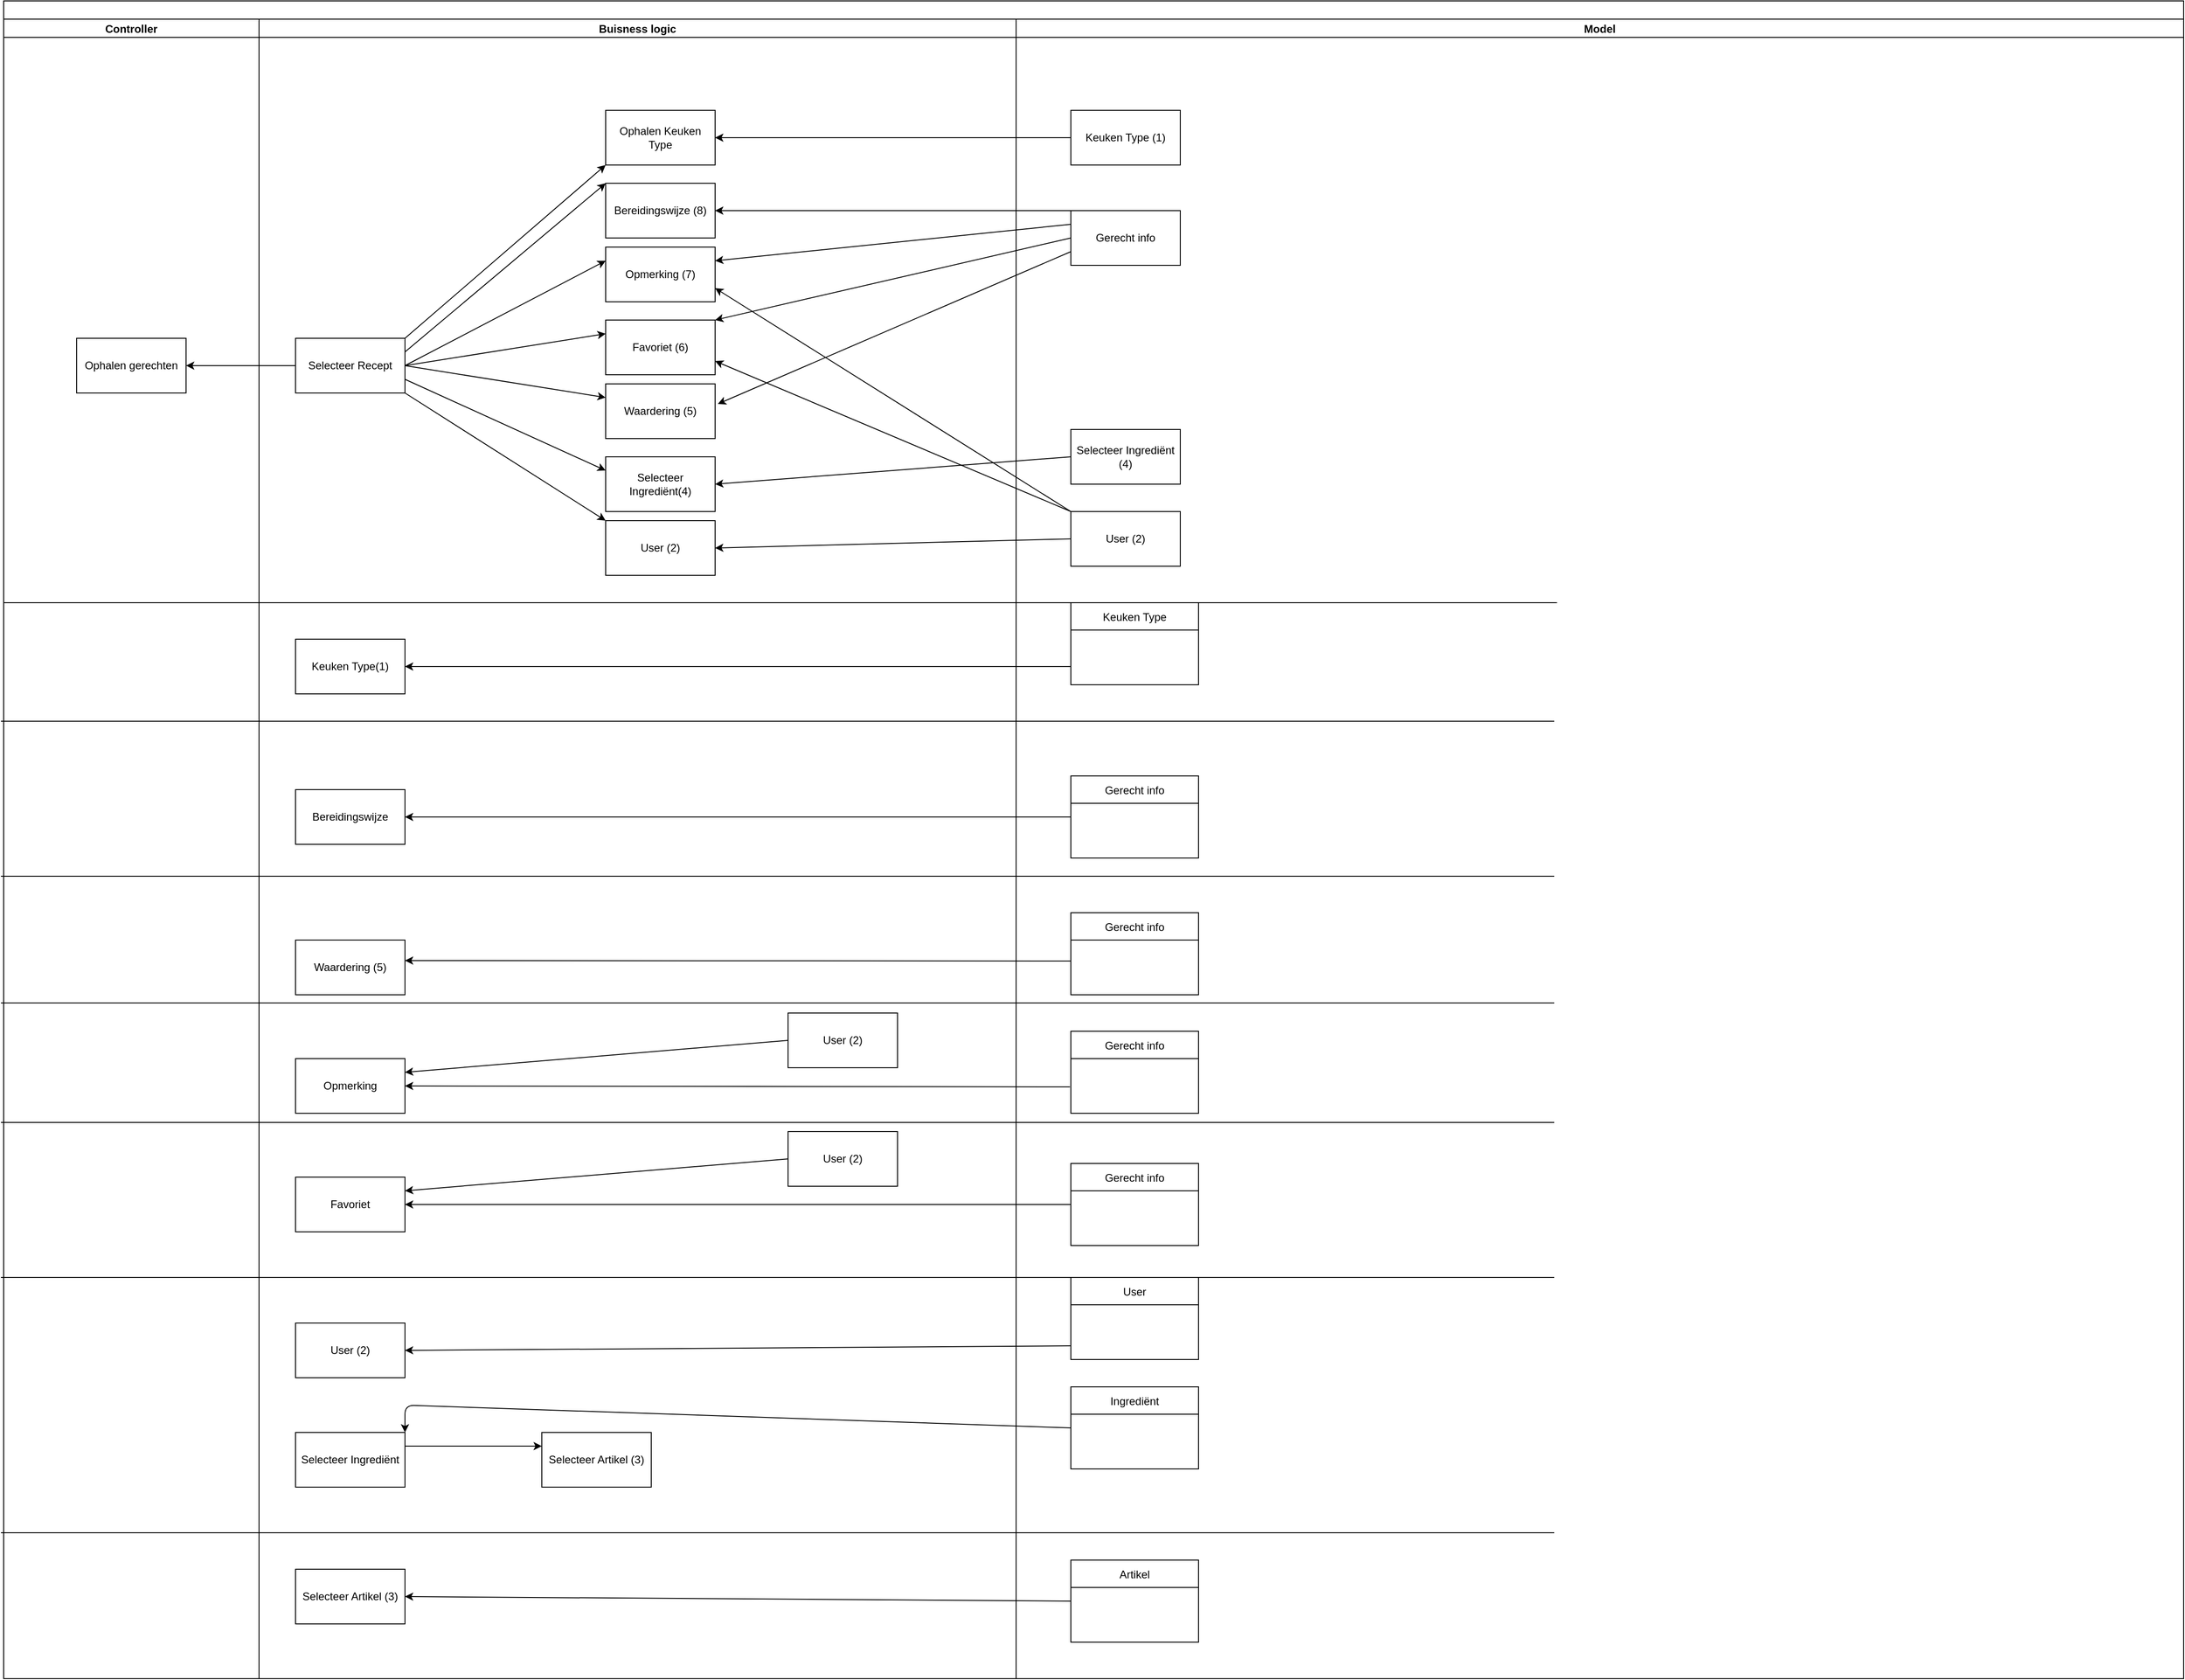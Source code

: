 <mxfile>
    <diagram id="IUrk18N76RbHtTRFdj_x" name="Page-1">
        <mxGraphModel dx="1943" dy="790" grid="1" gridSize="10" guides="1" tooltips="1" connect="1" arrows="1" fold="1" page="1" pageScale="1" pageWidth="850" pageHeight="1100" math="0" shadow="0">
            <root>
                <mxCell id="0"/>
                <mxCell id="1" parent="0"/>
                <mxCell id="2" value="" style="swimlane;childLayout=stackLayout;resizeParent=1;resizeParentMax=0;startSize=20;" vertex="1" parent="1">
                    <mxGeometry width="2390" height="1840" as="geometry"/>
                </mxCell>
                <mxCell id="3" value="Controller" style="swimlane;startSize=20;" vertex="1" parent="2">
                    <mxGeometry y="20" width="280" height="1820" as="geometry"/>
                </mxCell>
                <mxCell id="6" value="Ophalen gerechten" style="rounded=0;whiteSpace=wrap;html=1;" vertex="1" parent="3">
                    <mxGeometry x="80" y="350" width="120" height="60" as="geometry"/>
                </mxCell>
                <mxCell id="4" value="Buisness logic" style="swimlane;startSize=20;" vertex="1" parent="2">
                    <mxGeometry x="280" y="20" width="830" height="1820" as="geometry"/>
                </mxCell>
                <mxCell id="9" value="Ophalen Keuken Type" style="rounded=0;whiteSpace=wrap;html=1;" vertex="1" parent="4">
                    <mxGeometry x="380" y="100" width="120" height="60" as="geometry"/>
                </mxCell>
                <mxCell id="7" value="Selecteer Recept" style="rounded=0;whiteSpace=wrap;html=1;" vertex="1" parent="4">
                    <mxGeometry x="40" y="350" width="120" height="60" as="geometry"/>
                </mxCell>
                <mxCell id="12" value="" style="endArrow=classic;html=1;exitX=1;exitY=0;exitDx=0;exitDy=0;entryX=0;entryY=1;entryDx=0;entryDy=0;" edge="1" parent="4" source="7" target="9">
                    <mxGeometry width="50" height="50" relative="1" as="geometry">
                        <mxPoint x="230" y="300" as="sourcePoint"/>
                        <mxPoint x="280" y="250" as="targetPoint"/>
                    </mxGeometry>
                </mxCell>
                <mxCell id="13" value="" style="endArrow=classic;html=1;exitX=1;exitY=0.5;exitDx=0;exitDy=0;" edge="1" parent="4" source="9">
                    <mxGeometry width="50" height="50" relative="1" as="geometry">
                        <mxPoint x="230" y="300" as="sourcePoint"/>
                        <mxPoint x="500" y="130" as="targetPoint"/>
                        <Array as="points">
                            <mxPoint x="900" y="130"/>
                        </Array>
                    </mxGeometry>
                </mxCell>
                <mxCell id="15" value="Keuken Type(1)" style="rounded=0;whiteSpace=wrap;html=1;" vertex="1" parent="4">
                    <mxGeometry x="40" y="680" width="120" height="60" as="geometry"/>
                </mxCell>
                <mxCell id="24" value="Bereidingswijze" style="rounded=0;whiteSpace=wrap;html=1;" vertex="1" parent="4">
                    <mxGeometry x="40" y="845" width="120" height="60" as="geometry"/>
                </mxCell>
                <mxCell id="35" value="Waardering (5)" style="rounded=0;whiteSpace=wrap;html=1;" vertex="1" parent="4">
                    <mxGeometry x="40" y="1010" width="120" height="60" as="geometry"/>
                </mxCell>
                <mxCell id="36" value="Opmerking" style="rounded=0;whiteSpace=wrap;html=1;" vertex="1" parent="4">
                    <mxGeometry x="40" y="1140" width="120" height="60" as="geometry"/>
                </mxCell>
                <mxCell id="37" value="Favoriet" style="rounded=0;whiteSpace=wrap;html=1;" vertex="1" parent="4">
                    <mxGeometry x="40" y="1270" width="120" height="60" as="geometry"/>
                </mxCell>
                <mxCell id="41" value="User (2)" style="rounded=0;whiteSpace=wrap;html=1;" vertex="1" parent="4">
                    <mxGeometry x="40" y="1430" width="120" height="60" as="geometry"/>
                </mxCell>
                <mxCell id="45" value="" style="endArrow=classic;html=1;entryX=1;entryY=0.5;entryDx=0;entryDy=0;exitX=0;exitY=0.767;exitDx=0;exitDy=0;exitPerimeter=0;" edge="1" parent="4" source="27">
                    <mxGeometry width="50" height="50" relative="1" as="geometry">
                        <mxPoint x="880" y="1033" as="sourcePoint"/>
                        <mxPoint x="160" y="1032.5" as="targetPoint"/>
                    </mxGeometry>
                </mxCell>
                <mxCell id="46" value="User (2)" style="rounded=0;whiteSpace=wrap;html=1;" vertex="1" parent="4">
                    <mxGeometry x="580" y="1220" width="120" height="60" as="geometry"/>
                </mxCell>
                <mxCell id="47" value="" style="endArrow=classic;html=1;exitX=0;exitY=0.5;exitDx=0;exitDy=0;entryX=1;entryY=0.25;entryDx=0;entryDy=0;" edge="1" parent="4" source="46" target="37">
                    <mxGeometry width="50" height="50" relative="1" as="geometry">
                        <mxPoint x="490" y="1280" as="sourcePoint"/>
                        <mxPoint x="540" y="1230" as="targetPoint"/>
                    </mxGeometry>
                </mxCell>
                <mxCell id="48" value="User (2)" style="rounded=0;whiteSpace=wrap;html=1;" vertex="1" parent="4">
                    <mxGeometry x="580" y="1090" width="120" height="60" as="geometry"/>
                </mxCell>
                <mxCell id="49" value="" style="endArrow=classic;html=1;exitX=0;exitY=0.5;exitDx=0;exitDy=0;entryX=1;entryY=0.25;entryDx=0;entryDy=0;" edge="1" parent="4" source="48" target="36">
                    <mxGeometry width="50" height="50" relative="1" as="geometry">
                        <mxPoint x="490" y="1280" as="sourcePoint"/>
                        <mxPoint x="540" y="1230" as="targetPoint"/>
                    </mxGeometry>
                </mxCell>
                <mxCell id="50" value="User (2)" style="rounded=0;whiteSpace=wrap;html=1;" vertex="1" parent="4">
                    <mxGeometry x="380" y="550" width="120" height="60" as="geometry"/>
                </mxCell>
                <mxCell id="51" value="" style="endArrow=classic;html=1;exitX=1;exitY=1;exitDx=0;exitDy=0;entryX=0;entryY=0;entryDx=0;entryDy=0;" edge="1" parent="4" source="7" target="50">
                    <mxGeometry width="50" height="50" relative="1" as="geometry">
                        <mxPoint x="490" y="380" as="sourcePoint"/>
                        <mxPoint x="540" y="330" as="targetPoint"/>
                    </mxGeometry>
                </mxCell>
                <mxCell id="54" value="Bereidingswijze (8)&lt;span style=&quot;color: rgba(0 , 0 , 0 , 0) ; font-family: monospace ; font-size: 0px&quot;&gt;%3CmxGraphModel%3E%3Croot%3E%3CmxCell%20id%3D%220%22%2F%3E%3CmxCell%20id%3D%221%22%20parent%3D%220%22%2F%3E%3CmxCell%20id%3D%222%22%20value%3D%22Waardering%20(5)%22%20style%3D%22rounded%3D0%3BwhiteSpace%3Dwrap%3Bhtml%3D1%3B%22%20vertex%3D%221%22%20parent%3D%221%22%3E%3CmxGeometry%20x%3D%22320%22%20y%3D%221030%22%20width%3D%22120%22%20height%3D%2260%22%20as%3D%22geometry%22%2F%3E%3C%2FmxCell%3E%3C%2Froot%3E%3C%2FmxGraphModel%3E&lt;/span&gt;" style="rounded=0;whiteSpace=wrap;html=1;" vertex="1" parent="4">
                    <mxGeometry x="380" y="180" width="120" height="60" as="geometry"/>
                </mxCell>
                <mxCell id="55" value="Opmerking (7)" style="rounded=0;whiteSpace=wrap;html=1;" vertex="1" parent="4">
                    <mxGeometry x="380" y="250" width="120" height="60" as="geometry"/>
                </mxCell>
                <mxCell id="56" value="Favoriet (6)" style="rounded=0;whiteSpace=wrap;html=1;" vertex="1" parent="4">
                    <mxGeometry x="380" y="330" width="120" height="60" as="geometry"/>
                </mxCell>
                <mxCell id="63" value="Selecteer Ingrediënt" style="rounded=0;whiteSpace=wrap;html=1;" vertex="1" parent="4">
                    <mxGeometry x="40" y="1550" width="120" height="60" as="geometry"/>
                </mxCell>
                <mxCell id="64" value="Selecteer Artikel (3)" style="rounded=0;whiteSpace=wrap;html=1;" vertex="1" parent="4">
                    <mxGeometry x="310" y="1550" width="120" height="60" as="geometry"/>
                </mxCell>
                <mxCell id="65" value="Selecteer Artikel (3)" style="rounded=0;whiteSpace=wrap;html=1;" vertex="1" parent="4">
                    <mxGeometry x="40" y="1700" width="120" height="60" as="geometry"/>
                </mxCell>
                <mxCell id="69" value="Selecteer Ingrediënt(4)" style="rounded=0;whiteSpace=wrap;html=1;" vertex="1" parent="4">
                    <mxGeometry x="380" y="480" width="120" height="60" as="geometry"/>
                </mxCell>
                <mxCell id="71" value="Waardering (5)" style="rounded=0;whiteSpace=wrap;html=1;" vertex="1" parent="4">
                    <mxGeometry x="380" y="400" width="120" height="60" as="geometry"/>
                </mxCell>
                <mxCell id="80" value="" style="endArrow=classic;html=1;exitX=1;exitY=0.25;exitDx=0;exitDy=0;entryX=0;entryY=0;entryDx=0;entryDy=0;" edge="1" parent="4" source="7" target="54">
                    <mxGeometry width="50" height="50" relative="1" as="geometry">
                        <mxPoint x="490" y="440" as="sourcePoint"/>
                        <mxPoint x="540" y="390" as="targetPoint"/>
                    </mxGeometry>
                </mxCell>
                <mxCell id="81" value="" style="endArrow=classic;html=1;exitX=1;exitY=0.5;exitDx=0;exitDy=0;entryX=0;entryY=0.25;entryDx=0;entryDy=0;" edge="1" parent="4" source="7" target="55">
                    <mxGeometry width="50" height="50" relative="1" as="geometry">
                        <mxPoint x="490" y="440" as="sourcePoint"/>
                        <mxPoint x="540" y="390" as="targetPoint"/>
                    </mxGeometry>
                </mxCell>
                <mxCell id="82" value="" style="endArrow=classic;html=1;exitX=1;exitY=0.5;exitDx=0;exitDy=0;entryX=0;entryY=0.25;entryDx=0;entryDy=0;" edge="1" parent="4" source="7" target="56">
                    <mxGeometry width="50" height="50" relative="1" as="geometry">
                        <mxPoint x="490" y="440" as="sourcePoint"/>
                        <mxPoint x="540" y="390" as="targetPoint"/>
                    </mxGeometry>
                </mxCell>
                <mxCell id="83" value="" style="endArrow=classic;html=1;exitX=1;exitY=0.5;exitDx=0;exitDy=0;entryX=0;entryY=0.25;entryDx=0;entryDy=0;" edge="1" parent="4" source="7" target="71">
                    <mxGeometry width="50" height="50" relative="1" as="geometry">
                        <mxPoint x="490" y="440" as="sourcePoint"/>
                        <mxPoint x="540" y="390" as="targetPoint"/>
                    </mxGeometry>
                </mxCell>
                <mxCell id="84" value="" style="endArrow=classic;html=1;exitX=1;exitY=0.75;exitDx=0;exitDy=0;entryX=0;entryY=0.25;entryDx=0;entryDy=0;" edge="1" parent="4" source="7" target="69">
                    <mxGeometry width="50" height="50" relative="1" as="geometry">
                        <mxPoint x="490" y="440" as="sourcePoint"/>
                        <mxPoint x="540" y="390" as="targetPoint"/>
                    </mxGeometry>
                </mxCell>
                <mxCell id="5" value="Model" style="swimlane;startSize=20;" vertex="1" parent="2">
                    <mxGeometry x="1110" y="20" width="1280" height="1820" as="geometry"/>
                </mxCell>
                <mxCell id="11" value="Keuken Type (1)" style="rounded=0;whiteSpace=wrap;html=1;" vertex="1" parent="5">
                    <mxGeometry x="60" y="100" width="120" height="60" as="geometry"/>
                </mxCell>
                <mxCell id="17" value="Keuken Type" style="swimlane;fontStyle=0;childLayout=stackLayout;horizontal=1;startSize=30;horizontalStack=0;resizeParent=1;resizeParentMax=0;resizeLast=0;collapsible=1;marginBottom=0;" vertex="1" parent="5">
                    <mxGeometry x="60" y="640" width="140" height="90" as="geometry"/>
                </mxCell>
                <mxCell id="18" value=" " style="text;strokeColor=none;fillColor=none;align=left;verticalAlign=middle;spacingLeft=4;spacingRight=4;overflow=hidden;points=[[0,0.5],[1,0.5]];portConstraint=eastwest;rotatable=0;" vertex="1" parent="17">
                    <mxGeometry y="30" width="140" height="30" as="geometry"/>
                </mxCell>
                <mxCell id="19" value=" " style="text;strokeColor=none;fillColor=none;align=left;verticalAlign=middle;spacingLeft=4;spacingRight=4;overflow=hidden;points=[[0,0.5],[1,0.5]];portConstraint=eastwest;rotatable=0;" vertex="1" parent="17">
                    <mxGeometry y="60" width="140" height="30" as="geometry"/>
                </mxCell>
                <mxCell id="26" value="Gerecht info" style="swimlane;fontStyle=0;childLayout=stackLayout;horizontal=1;startSize=30;horizontalStack=0;resizeParent=1;resizeParentMax=0;resizeLast=0;collapsible=1;marginBottom=0;" vertex="1" parent="5">
                    <mxGeometry x="60" y="980" width="140" height="90" as="geometry"/>
                </mxCell>
                <mxCell id="27" value=" " style="text;strokeColor=none;fillColor=none;align=left;verticalAlign=middle;spacingLeft=4;spacingRight=4;overflow=hidden;points=[[0,0.5],[1,0.5]];portConstraint=eastwest;rotatable=0;" vertex="1" parent="26">
                    <mxGeometry y="30" width="140" height="30" as="geometry"/>
                </mxCell>
                <mxCell id="28" value=" " style="text;strokeColor=none;fillColor=none;align=left;verticalAlign=middle;spacingLeft=4;spacingRight=4;overflow=hidden;points=[[0,0.5],[1,0.5]];portConstraint=eastwest;rotatable=0;" vertex="1" parent="26">
                    <mxGeometry y="60" width="140" height="30" as="geometry"/>
                </mxCell>
                <mxCell id="29" value="Gerecht info" style="swimlane;fontStyle=0;childLayout=stackLayout;horizontal=1;startSize=30;horizontalStack=0;resizeParent=1;resizeParentMax=0;resizeLast=0;collapsible=1;marginBottom=0;" vertex="1" parent="5">
                    <mxGeometry x="60" y="1110" width="140" height="90" as="geometry"/>
                </mxCell>
                <mxCell id="30" value=" " style="text;strokeColor=none;fillColor=none;align=left;verticalAlign=middle;spacingLeft=4;spacingRight=4;overflow=hidden;points=[[0,0.5],[1,0.5]];portConstraint=eastwest;rotatable=0;" vertex="1" parent="29">
                    <mxGeometry y="30" width="140" height="30" as="geometry"/>
                </mxCell>
                <mxCell id="31" value=" " style="text;strokeColor=none;fillColor=none;align=left;verticalAlign=middle;spacingLeft=4;spacingRight=4;overflow=hidden;points=[[0,0.5],[1,0.5]];portConstraint=eastwest;rotatable=0;" vertex="1" parent="29">
                    <mxGeometry y="60" width="140" height="30" as="geometry"/>
                </mxCell>
                <mxCell id="32" value="Gerecht info" style="swimlane;fontStyle=0;childLayout=stackLayout;horizontal=1;startSize=30;horizontalStack=0;resizeParent=1;resizeParentMax=0;resizeLast=0;collapsible=1;marginBottom=0;" vertex="1" parent="5">
                    <mxGeometry x="60" y="1255" width="140" height="90" as="geometry"/>
                </mxCell>
                <mxCell id="33" value=" " style="text;strokeColor=none;fillColor=none;align=left;verticalAlign=middle;spacingLeft=4;spacingRight=4;overflow=hidden;points=[[0,0.5],[1,0.5]];portConstraint=eastwest;rotatable=0;" vertex="1" parent="32">
                    <mxGeometry y="30" width="140" height="30" as="geometry"/>
                </mxCell>
                <mxCell id="34" value=" " style="text;strokeColor=none;fillColor=none;align=left;verticalAlign=middle;spacingLeft=4;spacingRight=4;overflow=hidden;points=[[0,0.5],[1,0.5]];portConstraint=eastwest;rotatable=0;" vertex="1" parent="32">
                    <mxGeometry y="60" width="140" height="30" as="geometry"/>
                </mxCell>
                <mxCell id="38" value="User" style="swimlane;fontStyle=0;childLayout=stackLayout;horizontal=1;startSize=30;horizontalStack=0;resizeParent=1;resizeParentMax=0;resizeLast=0;collapsible=1;marginBottom=0;" vertex="1" parent="5">
                    <mxGeometry x="60" y="1380" width="140" height="90" as="geometry"/>
                </mxCell>
                <mxCell id="40" value=" " style="text;strokeColor=none;fillColor=none;align=left;verticalAlign=middle;spacingLeft=4;spacingRight=4;overflow=hidden;points=[[0,0.5],[1,0.5]];portConstraint=eastwest;rotatable=0;" vertex="1" parent="38">
                    <mxGeometry y="30" width="140" height="30" as="geometry"/>
                </mxCell>
                <mxCell id="39" value=" " style="text;strokeColor=none;fillColor=none;align=left;verticalAlign=middle;spacingLeft=4;spacingRight=4;overflow=hidden;points=[[0,0.5],[1,0.5]];portConstraint=eastwest;rotatable=0;" vertex="1" parent="38">
                    <mxGeometry y="60" width="140" height="30" as="geometry"/>
                </mxCell>
                <mxCell id="52" value="User (2)" style="rounded=0;whiteSpace=wrap;html=1;" vertex="1" parent="5">
                    <mxGeometry x="60" y="540" width="120" height="60" as="geometry"/>
                </mxCell>
                <mxCell id="57" value="Ingrediënt" style="swimlane;fontStyle=0;childLayout=stackLayout;horizontal=1;startSize=30;horizontalStack=0;resizeParent=1;resizeParentMax=0;resizeLast=0;collapsible=1;marginBottom=0;" vertex="1" parent="5">
                    <mxGeometry x="60" y="1500" width="140" height="90" as="geometry"/>
                </mxCell>
                <mxCell id="58" value=" " style="text;strokeColor=none;fillColor=none;align=left;verticalAlign=middle;spacingLeft=4;spacingRight=4;overflow=hidden;points=[[0,0.5],[1,0.5]];portConstraint=eastwest;rotatable=0;" vertex="1" parent="57">
                    <mxGeometry y="30" width="140" height="30" as="geometry"/>
                </mxCell>
                <mxCell id="59" value=" " style="text;strokeColor=none;fillColor=none;align=left;verticalAlign=middle;spacingLeft=4;spacingRight=4;overflow=hidden;points=[[0,0.5],[1,0.5]];portConstraint=eastwest;rotatable=0;" vertex="1" parent="57">
                    <mxGeometry y="60" width="140" height="30" as="geometry"/>
                </mxCell>
                <mxCell id="60" value="Artikel" style="swimlane;fontStyle=0;childLayout=stackLayout;horizontal=1;startSize=30;horizontalStack=0;resizeParent=1;resizeParentMax=0;resizeLast=0;collapsible=1;marginBottom=0;" vertex="1" parent="5">
                    <mxGeometry x="60" y="1690" width="140" height="90" as="geometry"/>
                </mxCell>
                <mxCell id="61" value=" " style="text;strokeColor=none;fillColor=none;align=left;verticalAlign=middle;spacingLeft=4;spacingRight=4;overflow=hidden;points=[[0,0.5],[1,0.5]];portConstraint=eastwest;rotatable=0;" vertex="1" parent="60">
                    <mxGeometry y="30" width="140" height="30" as="geometry"/>
                </mxCell>
                <mxCell id="62" value=" " style="text;strokeColor=none;fillColor=none;align=left;verticalAlign=middle;spacingLeft=4;spacingRight=4;overflow=hidden;points=[[0,0.5],[1,0.5]];portConstraint=eastwest;rotatable=0;" vertex="1" parent="60">
                    <mxGeometry y="60" width="140" height="30" as="geometry"/>
                </mxCell>
                <mxCell id="70" value="Selecteer Ingrediënt (4)" style="rounded=0;whiteSpace=wrap;html=1;" vertex="1" parent="5">
                    <mxGeometry x="60" y="450" width="120" height="60" as="geometry"/>
                </mxCell>
                <mxCell id="72" value="Gerecht info" style="rounded=0;whiteSpace=wrap;html=1;" vertex="1" parent="5">
                    <mxGeometry x="60" y="210" width="120" height="60" as="geometry"/>
                </mxCell>
                <mxCell id="87" value="" style="endArrow=none;html=1;" edge="1" parent="5">
                    <mxGeometry width="50" height="50" relative="1" as="geometry">
                        <mxPoint x="-1113" y="940" as="sourcePoint"/>
                        <mxPoint x="590" y="940" as="targetPoint"/>
                    </mxGeometry>
                </mxCell>
                <mxCell id="86" value="" style="endArrow=none;html=1;" edge="1" parent="5">
                    <mxGeometry width="50" height="50" relative="1" as="geometry">
                        <mxPoint x="-1113" y="770" as="sourcePoint"/>
                        <mxPoint x="590" y="770" as="targetPoint"/>
                    </mxGeometry>
                </mxCell>
                <mxCell id="90" value="" style="endArrow=none;html=1;" edge="1" parent="5">
                    <mxGeometry width="50" height="50" relative="1" as="geometry">
                        <mxPoint x="-1113" y="1660" as="sourcePoint"/>
                        <mxPoint x="590" y="1660" as="targetPoint"/>
                    </mxGeometry>
                </mxCell>
                <mxCell id="89" value="" style="endArrow=none;html=1;" edge="1" parent="5">
                    <mxGeometry width="50" height="50" relative="1" as="geometry">
                        <mxPoint x="-1113" y="1380" as="sourcePoint"/>
                        <mxPoint x="590" y="1380" as="targetPoint"/>
                    </mxGeometry>
                </mxCell>
                <mxCell id="88" value="" style="endArrow=none;html=1;" edge="1" parent="5">
                    <mxGeometry width="50" height="50" relative="1" as="geometry">
                        <mxPoint x="-1113" y="1210" as="sourcePoint"/>
                        <mxPoint x="590" y="1210" as="targetPoint"/>
                    </mxGeometry>
                </mxCell>
                <mxCell id="91" value="" style="endArrow=none;html=1;" edge="1" parent="5">
                    <mxGeometry width="50" height="50" relative="1" as="geometry">
                        <mxPoint x="-1113" y="1079" as="sourcePoint"/>
                        <mxPoint x="590" y="1079" as="targetPoint"/>
                    </mxGeometry>
                </mxCell>
                <mxCell id="8" value="" style="endArrow=classic;html=1;exitX=0;exitY=0.5;exitDx=0;exitDy=0;entryX=1;entryY=0.5;entryDx=0;entryDy=0;" edge="1" parent="2" source="7" target="6">
                    <mxGeometry width="50" height="50" relative="1" as="geometry">
                        <mxPoint x="500" y="430" as="sourcePoint"/>
                        <mxPoint x="550" y="380" as="targetPoint"/>
                    </mxGeometry>
                </mxCell>
                <mxCell id="16" value="" style="endArrow=classic;html=1;exitX=0;exitY=0.5;exitDx=0;exitDy=0;entryX=1;entryY=0.5;entryDx=0;entryDy=0;" edge="1" parent="2" target="15">
                    <mxGeometry width="50" height="50" relative="1" as="geometry">
                        <mxPoint x="1170" y="730" as="sourcePoint"/>
                        <mxPoint x="720" y="490" as="targetPoint"/>
                    </mxGeometry>
                </mxCell>
                <mxCell id="42" value="" style="endArrow=classic;html=1;exitX=0;exitY=0.5;exitDx=0;exitDy=0;entryX=1;entryY=0.5;entryDx=0;entryDy=0;" edge="1" parent="2" source="39" target="41">
                    <mxGeometry width="50" height="50" relative="1" as="geometry">
                        <mxPoint x="670" y="1300" as="sourcePoint"/>
                        <mxPoint x="720" y="1250" as="targetPoint"/>
                    </mxGeometry>
                </mxCell>
                <mxCell id="43" value="" style="endArrow=classic;html=1;exitX=0;exitY=0.5;exitDx=0;exitDy=0;entryX=1;entryY=0.5;entryDx=0;entryDy=0;" edge="1" parent="2" source="33" target="37">
                    <mxGeometry width="50" height="50" relative="1" as="geometry">
                        <mxPoint x="670" y="1300" as="sourcePoint"/>
                        <mxPoint x="720" y="1250" as="targetPoint"/>
                    </mxGeometry>
                </mxCell>
                <mxCell id="44" value="" style="endArrow=classic;html=1;exitX=-0.007;exitY=1.033;exitDx=0;exitDy=0;entryX=1;entryY=0.5;entryDx=0;entryDy=0;exitPerimeter=0;" edge="1" parent="2" source="30" target="36">
                    <mxGeometry width="50" height="50" relative="1" as="geometry">
                        <mxPoint x="670" y="1300" as="sourcePoint"/>
                        <mxPoint x="720" y="1250" as="targetPoint"/>
                    </mxGeometry>
                </mxCell>
                <mxCell id="53" value="" style="endArrow=classic;html=1;exitX=0;exitY=0.5;exitDx=0;exitDy=0;entryX=1;entryY=0.5;entryDx=0;entryDy=0;" edge="1" parent="2" source="52" target="50">
                    <mxGeometry width="50" height="50" relative="1" as="geometry">
                        <mxPoint x="770" y="500" as="sourcePoint"/>
                        <mxPoint x="820" y="450" as="targetPoint"/>
                    </mxGeometry>
                </mxCell>
                <mxCell id="66" value="" style="endArrow=classic;html=1;exitX=0;exitY=0.5;exitDx=0;exitDy=0;entryX=1;entryY=0;entryDx=0;entryDy=0;" edge="1" parent="2" source="58" target="63">
                    <mxGeometry width="50" height="50" relative="1" as="geometry">
                        <mxPoint x="770" y="1640" as="sourcePoint"/>
                        <mxPoint x="820" y="1590" as="targetPoint"/>
                        <Array as="points">
                            <mxPoint x="440" y="1540"/>
                        </Array>
                    </mxGeometry>
                </mxCell>
                <mxCell id="68" value="" style="endArrow=classic;html=1;exitX=0;exitY=0.5;exitDx=0;exitDy=0;entryX=1;entryY=0.5;entryDx=0;entryDy=0;" edge="1" parent="2" source="61" target="65">
                    <mxGeometry width="50" height="50" relative="1" as="geometry">
                        <mxPoint x="770" y="1640" as="sourcePoint"/>
                        <mxPoint x="820" y="1590" as="targetPoint"/>
                    </mxGeometry>
                </mxCell>
                <mxCell id="73" value="" style="endArrow=classic;html=1;exitX=0;exitY=0;exitDx=0;exitDy=0;entryX=1;entryY=0.5;entryDx=0;entryDy=0;" edge="1" parent="2" source="72" target="54">
                    <mxGeometry width="50" height="50" relative="1" as="geometry">
                        <mxPoint x="770" y="360" as="sourcePoint"/>
                        <mxPoint x="820" y="310" as="targetPoint"/>
                    </mxGeometry>
                </mxCell>
                <mxCell id="74" value="" style="endArrow=classic;html=1;exitX=0;exitY=0.25;exitDx=0;exitDy=0;entryX=1;entryY=0.25;entryDx=0;entryDy=0;" edge="1" parent="2" source="72" target="55">
                    <mxGeometry width="50" height="50" relative="1" as="geometry">
                        <mxPoint x="770" y="360" as="sourcePoint"/>
                        <mxPoint x="820" y="310" as="targetPoint"/>
                    </mxGeometry>
                </mxCell>
                <mxCell id="75" value="" style="endArrow=classic;html=1;exitX=0;exitY=0.5;exitDx=0;exitDy=0;entryX=1;entryY=0;entryDx=0;entryDy=0;" edge="1" parent="2" source="72" target="56">
                    <mxGeometry width="50" height="50" relative="1" as="geometry">
                        <mxPoint x="770" y="360" as="sourcePoint"/>
                        <mxPoint x="820" y="310" as="targetPoint"/>
                    </mxGeometry>
                </mxCell>
                <mxCell id="76" value="" style="endArrow=classic;html=1;exitX=0;exitY=0.75;exitDx=0;exitDy=0;entryX=1.025;entryY=0.367;entryDx=0;entryDy=0;entryPerimeter=0;" edge="1" parent="2" source="72" target="71">
                    <mxGeometry width="50" height="50" relative="1" as="geometry">
                        <mxPoint x="770" y="360" as="sourcePoint"/>
                        <mxPoint x="820" y="310" as="targetPoint"/>
                    </mxGeometry>
                </mxCell>
                <mxCell id="77" value="" style="endArrow=classic;html=1;exitX=0;exitY=0;exitDx=0;exitDy=0;entryX=1;entryY=0.75;entryDx=0;entryDy=0;" edge="1" parent="2" source="52" target="55">
                    <mxGeometry width="50" height="50" relative="1" as="geometry">
                        <mxPoint x="770" y="360" as="sourcePoint"/>
                        <mxPoint x="820" y="310" as="targetPoint"/>
                    </mxGeometry>
                </mxCell>
                <mxCell id="78" value="" style="endArrow=classic;html=1;exitX=0;exitY=0;exitDx=0;exitDy=0;entryX=1;entryY=0.75;entryDx=0;entryDy=0;" edge="1" parent="2" source="52" target="56">
                    <mxGeometry width="50" height="50" relative="1" as="geometry">
                        <mxPoint x="770" y="360" as="sourcePoint"/>
                        <mxPoint x="820" y="310" as="targetPoint"/>
                    </mxGeometry>
                </mxCell>
                <mxCell id="79" value="" style="endArrow=classic;html=1;exitX=0;exitY=0.5;exitDx=0;exitDy=0;entryX=1;entryY=0.5;entryDx=0;entryDy=0;" edge="1" parent="2" source="70" target="69">
                    <mxGeometry width="50" height="50" relative="1" as="geometry">
                        <mxPoint x="770" y="360" as="sourcePoint"/>
                        <mxPoint x="820" y="310" as="targetPoint"/>
                    </mxGeometry>
                </mxCell>
                <mxCell id="21" value="Gerecht info" style="swimlane;fontStyle=0;childLayout=stackLayout;horizontal=1;startSize=30;horizontalStack=0;resizeParent=1;resizeParentMax=0;resizeLast=0;collapsible=1;marginBottom=0;" vertex="1" parent="1">
                    <mxGeometry x="1170" y="850" width="140" height="90" as="geometry"/>
                </mxCell>
                <mxCell id="22" value=" " style="text;strokeColor=none;fillColor=none;align=left;verticalAlign=middle;spacingLeft=4;spacingRight=4;overflow=hidden;points=[[0,0.5],[1,0.5]];portConstraint=eastwest;rotatable=0;" vertex="1" parent="21">
                    <mxGeometry y="30" width="140" height="30" as="geometry"/>
                </mxCell>
                <mxCell id="23" value=" " style="text;strokeColor=none;fillColor=none;align=left;verticalAlign=middle;spacingLeft=4;spacingRight=4;overflow=hidden;points=[[0,0.5],[1,0.5]];portConstraint=eastwest;rotatable=0;" vertex="1" parent="21">
                    <mxGeometry y="60" width="140" height="30" as="geometry"/>
                </mxCell>
                <mxCell id="25" value="" style="endArrow=classic;html=1;exitX=0;exitY=0.5;exitDx=0;exitDy=0;entryX=1;entryY=0.5;entryDx=0;entryDy=0;" edge="1" parent="1" source="22" target="24">
                    <mxGeometry width="50" height="50" relative="1" as="geometry">
                        <mxPoint x="870" y="900" as="sourcePoint"/>
                        <mxPoint x="920" y="850" as="targetPoint"/>
                    </mxGeometry>
                </mxCell>
                <mxCell id="67" value="" style="endArrow=classic;html=1;exitX=1;exitY=0.25;exitDx=0;exitDy=0;" edge="1" parent="1" source="63">
                    <mxGeometry width="50" height="50" relative="1" as="geometry">
                        <mxPoint x="770" y="1640" as="sourcePoint"/>
                        <mxPoint x="590" y="1585" as="targetPoint"/>
                    </mxGeometry>
                </mxCell>
                <mxCell id="85" value="" style="endArrow=none;html=1;" edge="1" parent="1">
                    <mxGeometry width="50" height="50" relative="1" as="geometry">
                        <mxPoint y="660" as="sourcePoint"/>
                        <mxPoint x="1703" y="660" as="targetPoint"/>
                    </mxGeometry>
                </mxCell>
            </root>
        </mxGraphModel>
    </diagram>
</mxfile>